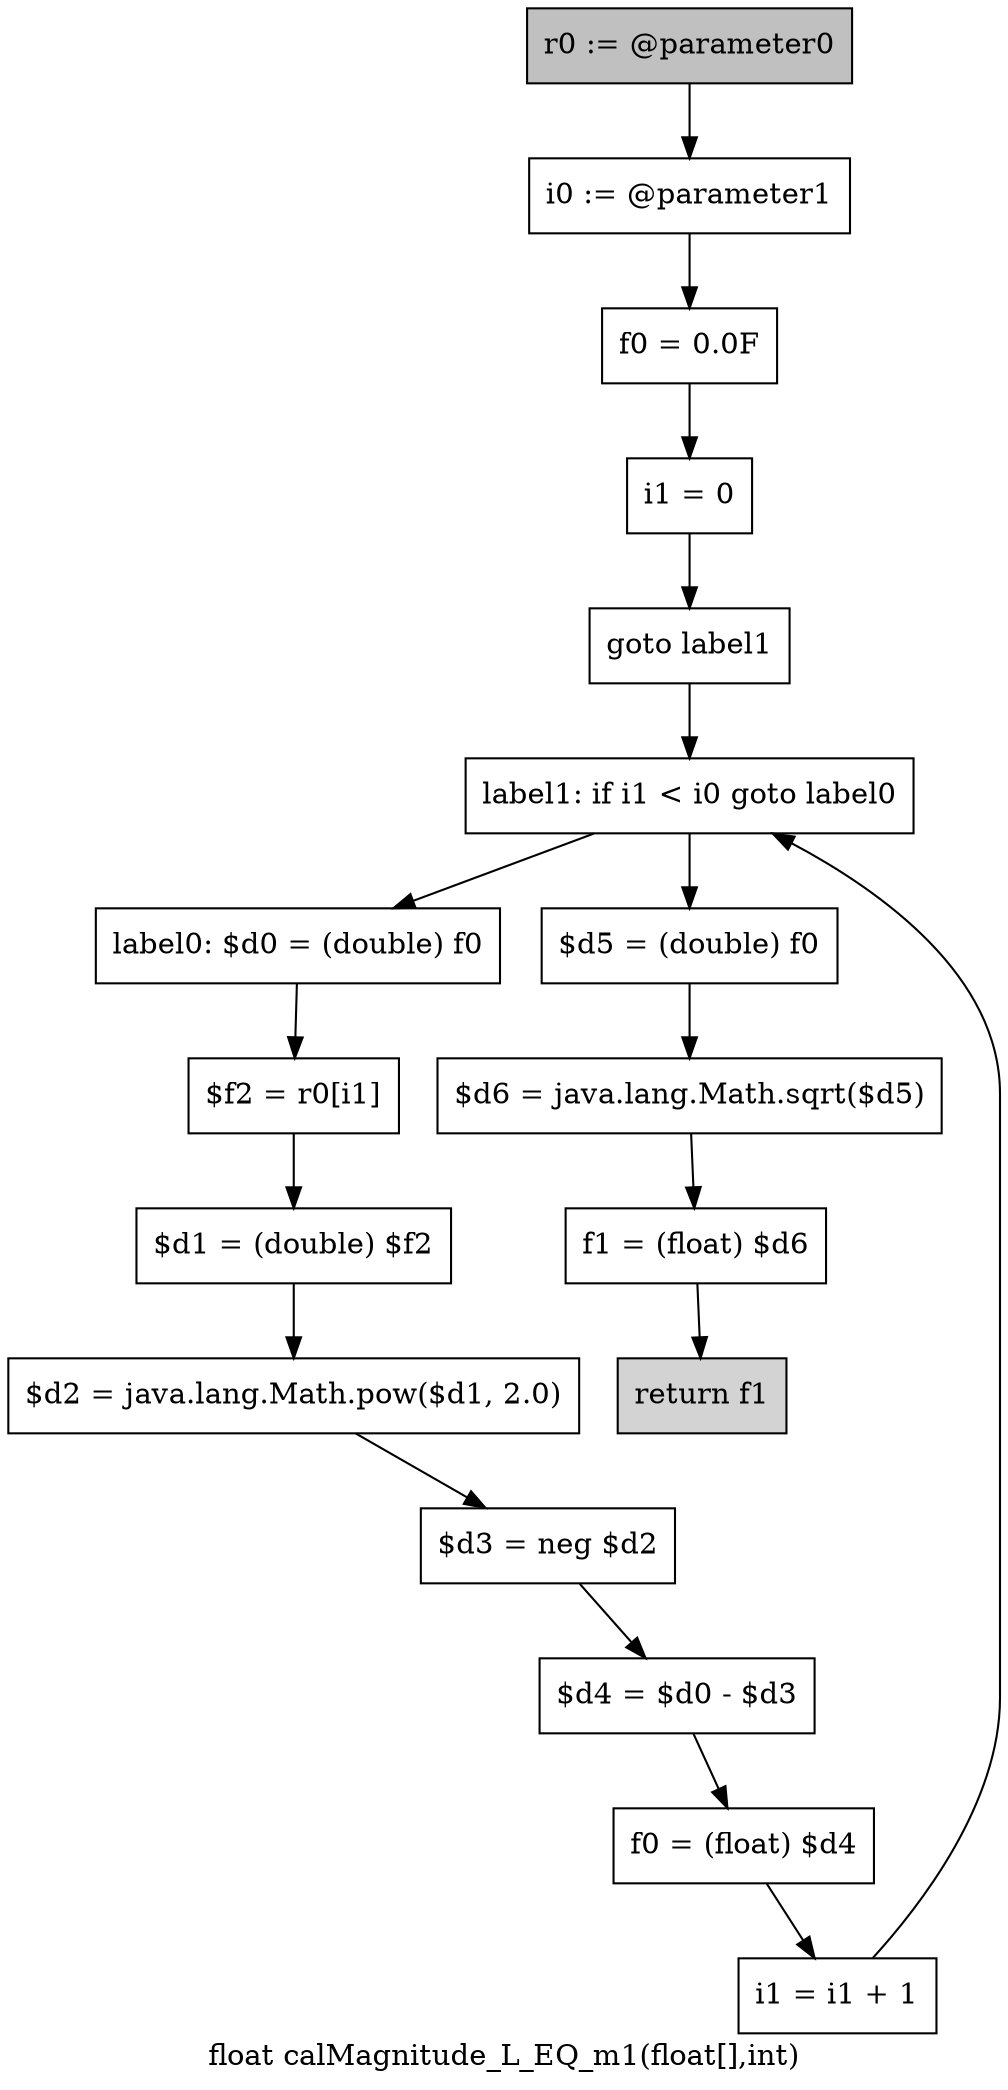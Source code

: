 digraph "float calMagnitude_L_EQ_m1(float[],int)" {
    label="float calMagnitude_L_EQ_m1(float[],int)";
    node [shape=box];
    "0" [style=filled,fillcolor=gray,label="r0 := @parameter0",];
    "1" [label="i0 := @parameter1",];
    "0"->"1";
    "2" [label="f0 = 0.0F",];
    "1"->"2";
    "3" [label="i1 = 0",];
    "2"->"3";
    "4" [label="goto label1",];
    "3"->"4";
    "13" [label="label1: if i1 < i0 goto label0",];
    "4"->"13";
    "5" [label="label0: $d0 = (double) f0",];
    "6" [label="$f2 = r0[i1]",];
    "5"->"6";
    "7" [label="$d1 = (double) $f2",];
    "6"->"7";
    "8" [label="$d2 = java.lang.Math.pow($d1, 2.0)",];
    "7"->"8";
    "9" [label="$d3 = neg $d2",];
    "8"->"9";
    "10" [label="$d4 = $d0 - $d3",];
    "9"->"10";
    "11" [label="f0 = (float) $d4",];
    "10"->"11";
    "12" [label="i1 = i1 + 1",];
    "11"->"12";
    "12"->"13";
    "13"->"5";
    "14" [label="$d5 = (double) f0",];
    "13"->"14";
    "15" [label="$d6 = java.lang.Math.sqrt($d5)",];
    "14"->"15";
    "16" [label="f1 = (float) $d6",];
    "15"->"16";
    "17" [style=filled,fillcolor=lightgray,label="return f1",];
    "16"->"17";
}
